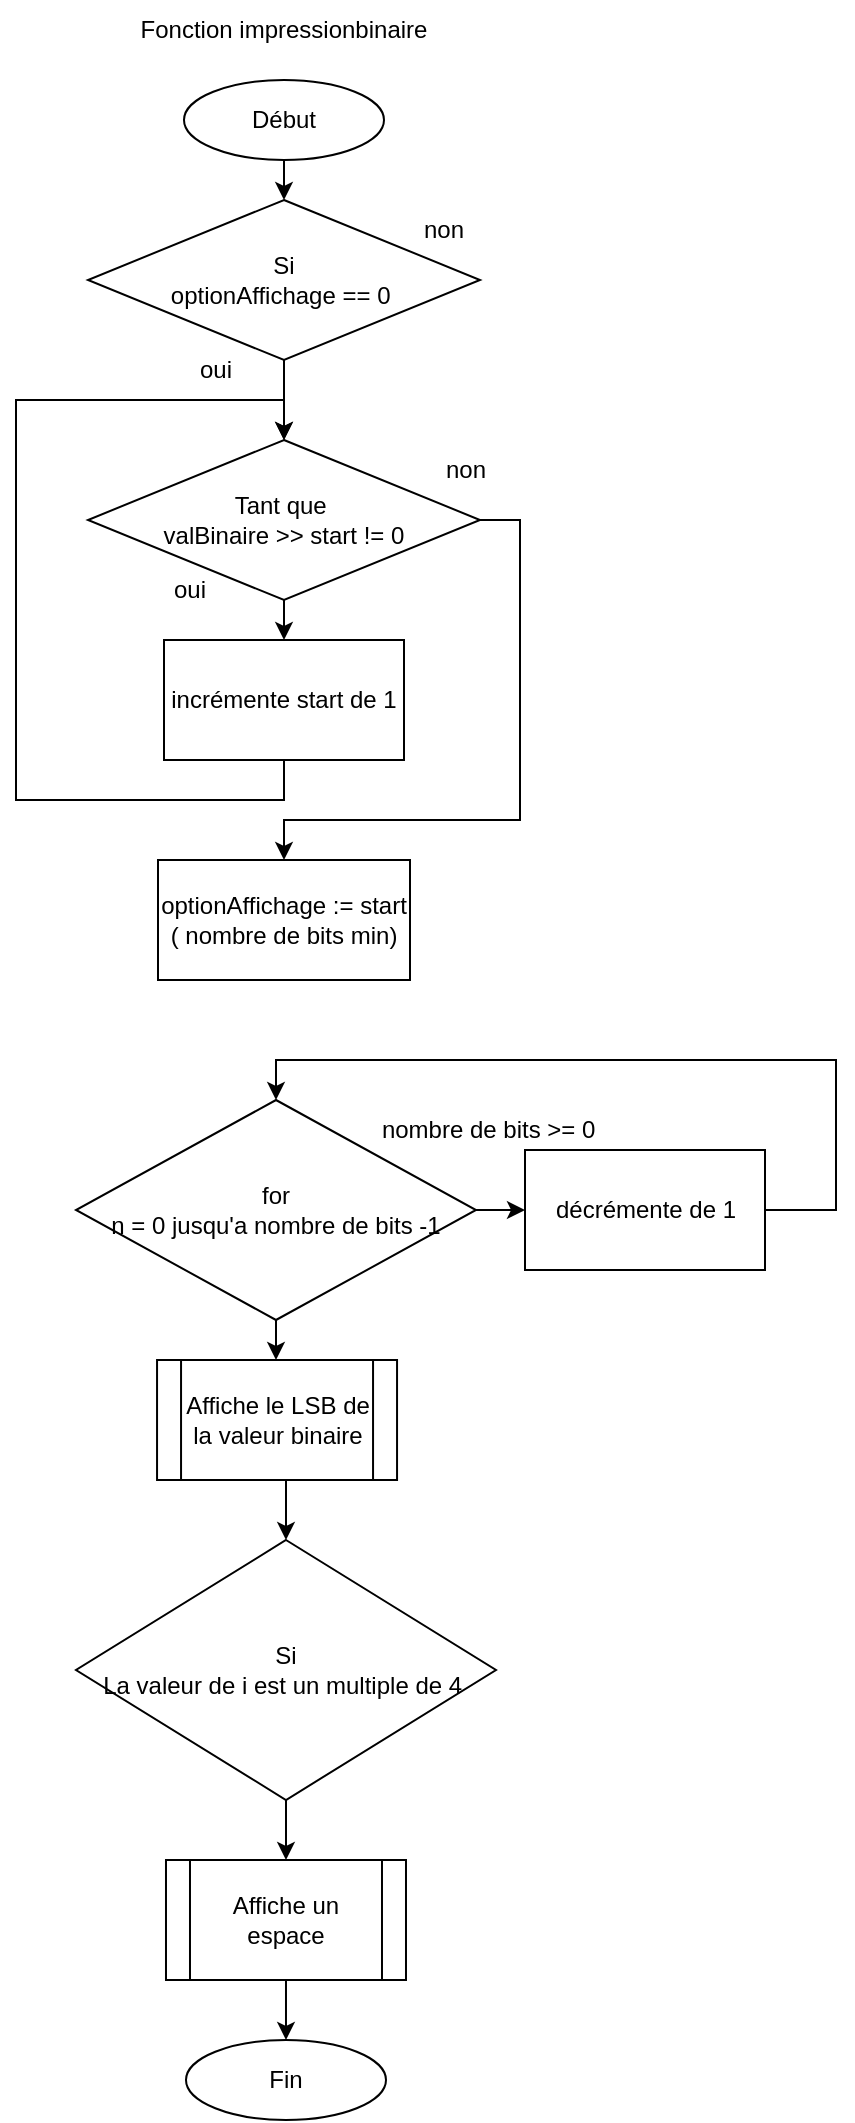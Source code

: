 <mxfile version="20.3.0" type="device"><diagram id="_MNIA1DaHoQowzviNUhO" name="Page-1"><mxGraphModel dx="1075" dy="914" grid="0" gridSize="10" guides="0" tooltips="1" connect="1" arrows="1" fold="1" page="1" pageScale="1" pageWidth="827" pageHeight="1169" math="0" shadow="0"><root><mxCell id="0"/><mxCell id="1" parent="0"/><mxCell id="WZURg0YaK2xDQ28y0In_-7" value="Fonction impressionbinaire" style="text;html=1;strokeColor=none;fillColor=none;align=center;verticalAlign=middle;whiteSpace=wrap;rounded=0;" parent="1" vertex="1"><mxGeometry x="336" y="140" width="156" height="30" as="geometry"/></mxCell><mxCell id="WZURg0YaK2xDQ28y0In_-9" style="edgeStyle=orthogonalEdgeStyle;rounded=0;orthogonalLoop=1;jettySize=auto;html=1;exitX=0.5;exitY=1;exitDx=0;exitDy=0;entryX=0.5;entryY=0;entryDx=0;entryDy=0;" parent="1" source="WZURg0YaK2xDQ28y0In_-10" edge="1"><mxGeometry relative="1" as="geometry"><mxPoint x="414" y="240" as="targetPoint"/></mxGeometry></mxCell><mxCell id="WZURg0YaK2xDQ28y0In_-10" value="Début" style="ellipse;whiteSpace=wrap;html=1;" parent="1" vertex="1"><mxGeometry x="364" y="180" width="100" height="40" as="geometry"/></mxCell><mxCell id="WZURg0YaK2xDQ28y0In_-19" value="Fin" style="ellipse;whiteSpace=wrap;html=1;" parent="1" vertex="1"><mxGeometry x="365" y="1160" width="100" height="40" as="geometry"/></mxCell><mxCell id="WZURg0YaK2xDQ28y0In_-25" style="edgeStyle=orthogonalEdgeStyle;rounded=0;orthogonalLoop=1;jettySize=auto;html=1;" parent="1" source="WZURg0YaK2xDQ28y0In_-24" target="WZURg0YaK2xDQ28y0In_-27" edge="1"><mxGeometry relative="1" as="geometry"><mxPoint x="414" y="350" as="targetPoint"/></mxGeometry></mxCell><mxCell id="WZURg0YaK2xDQ28y0In_-24" value="Si&lt;br&gt;&amp;nbsp;optionAffichage == 0&amp;nbsp;&amp;nbsp;" style="rhombus;whiteSpace=wrap;html=1;" parent="1" vertex="1"><mxGeometry x="316" y="240" width="196" height="80" as="geometry"/></mxCell><mxCell id="WZURg0YaK2xDQ28y0In_-35" style="edgeStyle=orthogonalEdgeStyle;rounded=0;orthogonalLoop=1;jettySize=auto;html=1;exitX=0.5;exitY=1;exitDx=0;exitDy=0;entryX=0.5;entryY=0;entryDx=0;entryDy=0;" parent="1" source="WZURg0YaK2xDQ28y0In_-27" target="WZURg0YaK2xDQ28y0In_-32" edge="1"><mxGeometry relative="1" as="geometry"/></mxCell><mxCell id="WZURg0YaK2xDQ28y0In_-37" style="edgeStyle=orthogonalEdgeStyle;rounded=0;orthogonalLoop=1;jettySize=auto;html=1;exitX=1;exitY=0.5;exitDx=0;exitDy=0;" parent="1" source="WZURg0YaK2xDQ28y0In_-27" target="WZURg0YaK2xDQ28y0In_-36" edge="1"><mxGeometry relative="1" as="geometry"><Array as="points"><mxPoint x="532" y="400"/><mxPoint x="532" y="550"/><mxPoint x="414" y="550"/></Array></mxGeometry></mxCell><mxCell id="WZURg0YaK2xDQ28y0In_-27" value="Tant que&amp;nbsp;&lt;br&gt;valBinaire &amp;gt;&amp;gt; start != 0" style="rhombus;whiteSpace=wrap;html=1;" parent="1" vertex="1"><mxGeometry x="316" y="360" width="196" height="80" as="geometry"/></mxCell><mxCell id="WZURg0YaK2xDQ28y0In_-28" value="non" style="text;html=1;strokeColor=none;fillColor=none;align=center;verticalAlign=middle;whiteSpace=wrap;rounded=0;" parent="1" vertex="1"><mxGeometry x="464" y="240" width="60" height="30" as="geometry"/></mxCell><mxCell id="WZURg0YaK2xDQ28y0In_-29" value="oui" style="text;html=1;strokeColor=none;fillColor=none;align=center;verticalAlign=middle;whiteSpace=wrap;rounded=0;" parent="1" vertex="1"><mxGeometry x="350" y="310" width="60" height="30" as="geometry"/></mxCell><mxCell id="WZURg0YaK2xDQ28y0In_-31" value="oui" style="text;html=1;strokeColor=none;fillColor=none;align=center;verticalAlign=middle;whiteSpace=wrap;rounded=0;" parent="1" vertex="1"><mxGeometry x="336.5" y="420" width="60" height="30" as="geometry"/></mxCell><mxCell id="WZURg0YaK2xDQ28y0In_-34" style="edgeStyle=orthogonalEdgeStyle;rounded=0;orthogonalLoop=1;jettySize=auto;html=1;entryX=0.5;entryY=0;entryDx=0;entryDy=0;" parent="1" source="WZURg0YaK2xDQ28y0In_-32" target="WZURg0YaK2xDQ28y0In_-27" edge="1"><mxGeometry relative="1" as="geometry"><Array as="points"><mxPoint x="414" y="540"/><mxPoint x="280" y="540"/><mxPoint x="280" y="340"/><mxPoint x="414" y="340"/></Array></mxGeometry></mxCell><mxCell id="WZURg0YaK2xDQ28y0In_-32" value="incrémente start de 1" style="rounded=0;whiteSpace=wrap;html=1;" parent="1" vertex="1"><mxGeometry x="354" y="460" width="120" height="60" as="geometry"/></mxCell><mxCell id="WZURg0YaK2xDQ28y0In_-36" value="optionAffichage := start ( nombre de bits min)" style="rounded=0;whiteSpace=wrap;html=1;" parent="1" vertex="1"><mxGeometry x="351" y="570" width="126" height="60" as="geometry"/></mxCell><mxCell id="WZURg0YaK2xDQ28y0In_-44" style="edgeStyle=orthogonalEdgeStyle;rounded=0;orthogonalLoop=1;jettySize=auto;html=1;exitX=1;exitY=0.5;exitDx=0;exitDy=0;entryX=0;entryY=0.5;entryDx=0;entryDy=0;" parent="1" source="WZURg0YaK2xDQ28y0In_-38" target="WZURg0YaK2xDQ28y0In_-43" edge="1"><mxGeometry relative="1" as="geometry"/></mxCell><mxCell id="WZURg0YaK2xDQ28y0In_-47" style="edgeStyle=orthogonalEdgeStyle;rounded=0;orthogonalLoop=1;jettySize=auto;html=1;exitX=0.5;exitY=1;exitDx=0;exitDy=0;" parent="1" source="WZURg0YaK2xDQ28y0In_-38" target="WZURg0YaK2xDQ28y0In_-48" edge="1"><mxGeometry relative="1" as="geometry"><mxPoint x="410.526" y="850" as="targetPoint"/></mxGeometry></mxCell><mxCell id="WZURg0YaK2xDQ28y0In_-38" value="for&lt;br&gt;n = 0 jusqu'a nombre de bits -1" style="rhombus;whiteSpace=wrap;html=1;" parent="1" vertex="1"><mxGeometry x="310" y="690" width="200" height="110" as="geometry"/></mxCell><mxCell id="WZURg0YaK2xDQ28y0In_-40" value="non" style="text;html=1;strokeColor=none;fillColor=none;align=center;verticalAlign=middle;whiteSpace=wrap;rounded=0;" parent="1" vertex="1"><mxGeometry x="474.5" y="360" width="60" height="30" as="geometry"/></mxCell><mxCell id="WZURg0YaK2xDQ28y0In_-42" value="nombre de bits &amp;gt;= 0&amp;nbsp;" style="text;html=1;strokeColor=none;fillColor=none;align=center;verticalAlign=middle;whiteSpace=wrap;rounded=0;" parent="1" vertex="1"><mxGeometry x="450" y="690" width="135.5" height="30" as="geometry"/></mxCell><mxCell id="WZURg0YaK2xDQ28y0In_-45" style="edgeStyle=orthogonalEdgeStyle;rounded=0;orthogonalLoop=1;jettySize=auto;html=1;exitX=1;exitY=0.5;exitDx=0;exitDy=0;entryX=0.5;entryY=0;entryDx=0;entryDy=0;" parent="1" source="WZURg0YaK2xDQ28y0In_-43" target="WZURg0YaK2xDQ28y0In_-38" edge="1"><mxGeometry relative="1" as="geometry"><Array as="points"><mxPoint x="690" y="745"/><mxPoint x="690" y="670"/><mxPoint x="410" y="670"/></Array></mxGeometry></mxCell><mxCell id="WZURg0YaK2xDQ28y0In_-43" value="décrémente de 1" style="rounded=0;whiteSpace=wrap;html=1;" parent="1" vertex="1"><mxGeometry x="534.5" y="715" width="120" height="60" as="geometry"/></mxCell><mxCell id="WZURg0YaK2xDQ28y0In_-50" style="edgeStyle=orthogonalEdgeStyle;rounded=0;orthogonalLoop=1;jettySize=auto;html=1;exitX=0.5;exitY=1;exitDx=0;exitDy=0;entryX=0.5;entryY=0;entryDx=0;entryDy=0;" parent="1" source="WZURg0YaK2xDQ28y0In_-48" target="WZURg0YaK2xDQ28y0In_-49" edge="1"><mxGeometry relative="1" as="geometry"/></mxCell><mxCell id="WZURg0YaK2xDQ28y0In_-48" value="Affiche le LSB de la valeur binaire" style="shape=process;whiteSpace=wrap;html=1;backgroundOutline=1;" parent="1" vertex="1"><mxGeometry x="350.526" y="820" width="120" height="60" as="geometry"/></mxCell><mxCell id="WZURg0YaK2xDQ28y0In_-52" style="edgeStyle=orthogonalEdgeStyle;rounded=0;orthogonalLoop=1;jettySize=auto;html=1;exitX=0.5;exitY=1;exitDx=0;exitDy=0;entryX=0.5;entryY=0;entryDx=0;entryDy=0;" parent="1" source="WZURg0YaK2xDQ28y0In_-49" target="WZURg0YaK2xDQ28y0In_-51" edge="1"><mxGeometry relative="1" as="geometry"/></mxCell><mxCell id="WZURg0YaK2xDQ28y0In_-49" value="Si&lt;br&gt;La valeur de i est un multiple de 4&amp;nbsp;" style="rhombus;whiteSpace=wrap;html=1;" parent="1" vertex="1"><mxGeometry x="310" y="910" width="210" height="130" as="geometry"/></mxCell><mxCell id="WZURg0YaK2xDQ28y0In_-53" style="edgeStyle=orthogonalEdgeStyle;rounded=0;orthogonalLoop=1;jettySize=auto;html=1;exitX=0.5;exitY=1;exitDx=0;exitDy=0;entryX=0.5;entryY=0;entryDx=0;entryDy=0;" parent="1" source="WZURg0YaK2xDQ28y0In_-51" target="WZURg0YaK2xDQ28y0In_-19" edge="1"><mxGeometry relative="1" as="geometry"/></mxCell><mxCell id="WZURg0YaK2xDQ28y0In_-51" value="Affiche un espace" style="shape=process;whiteSpace=wrap;html=1;backgroundOutline=1;" parent="1" vertex="1"><mxGeometry x="354.996" y="1070" width="120" height="60" as="geometry"/></mxCell></root></mxGraphModel></diagram></mxfile>